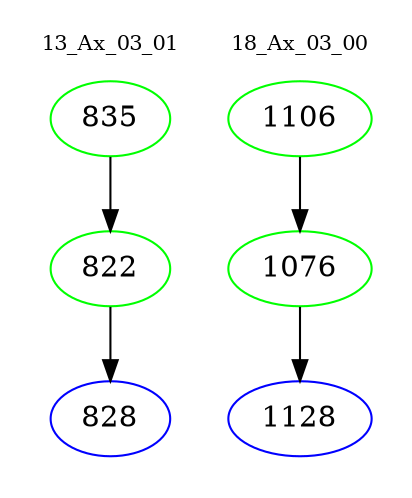 digraph{
subgraph cluster_0 {
color = white
label = "13_Ax_03_01";
fontsize=10;
T0_835 [label="835", color="green"]
T0_835 -> T0_822 [color="black"]
T0_822 [label="822", color="green"]
T0_822 -> T0_828 [color="black"]
T0_828 [label="828", color="blue"]
}
subgraph cluster_1 {
color = white
label = "18_Ax_03_00";
fontsize=10;
T1_1106 [label="1106", color="green"]
T1_1106 -> T1_1076 [color="black"]
T1_1076 [label="1076", color="green"]
T1_1076 -> T1_1128 [color="black"]
T1_1128 [label="1128", color="blue"]
}
}
